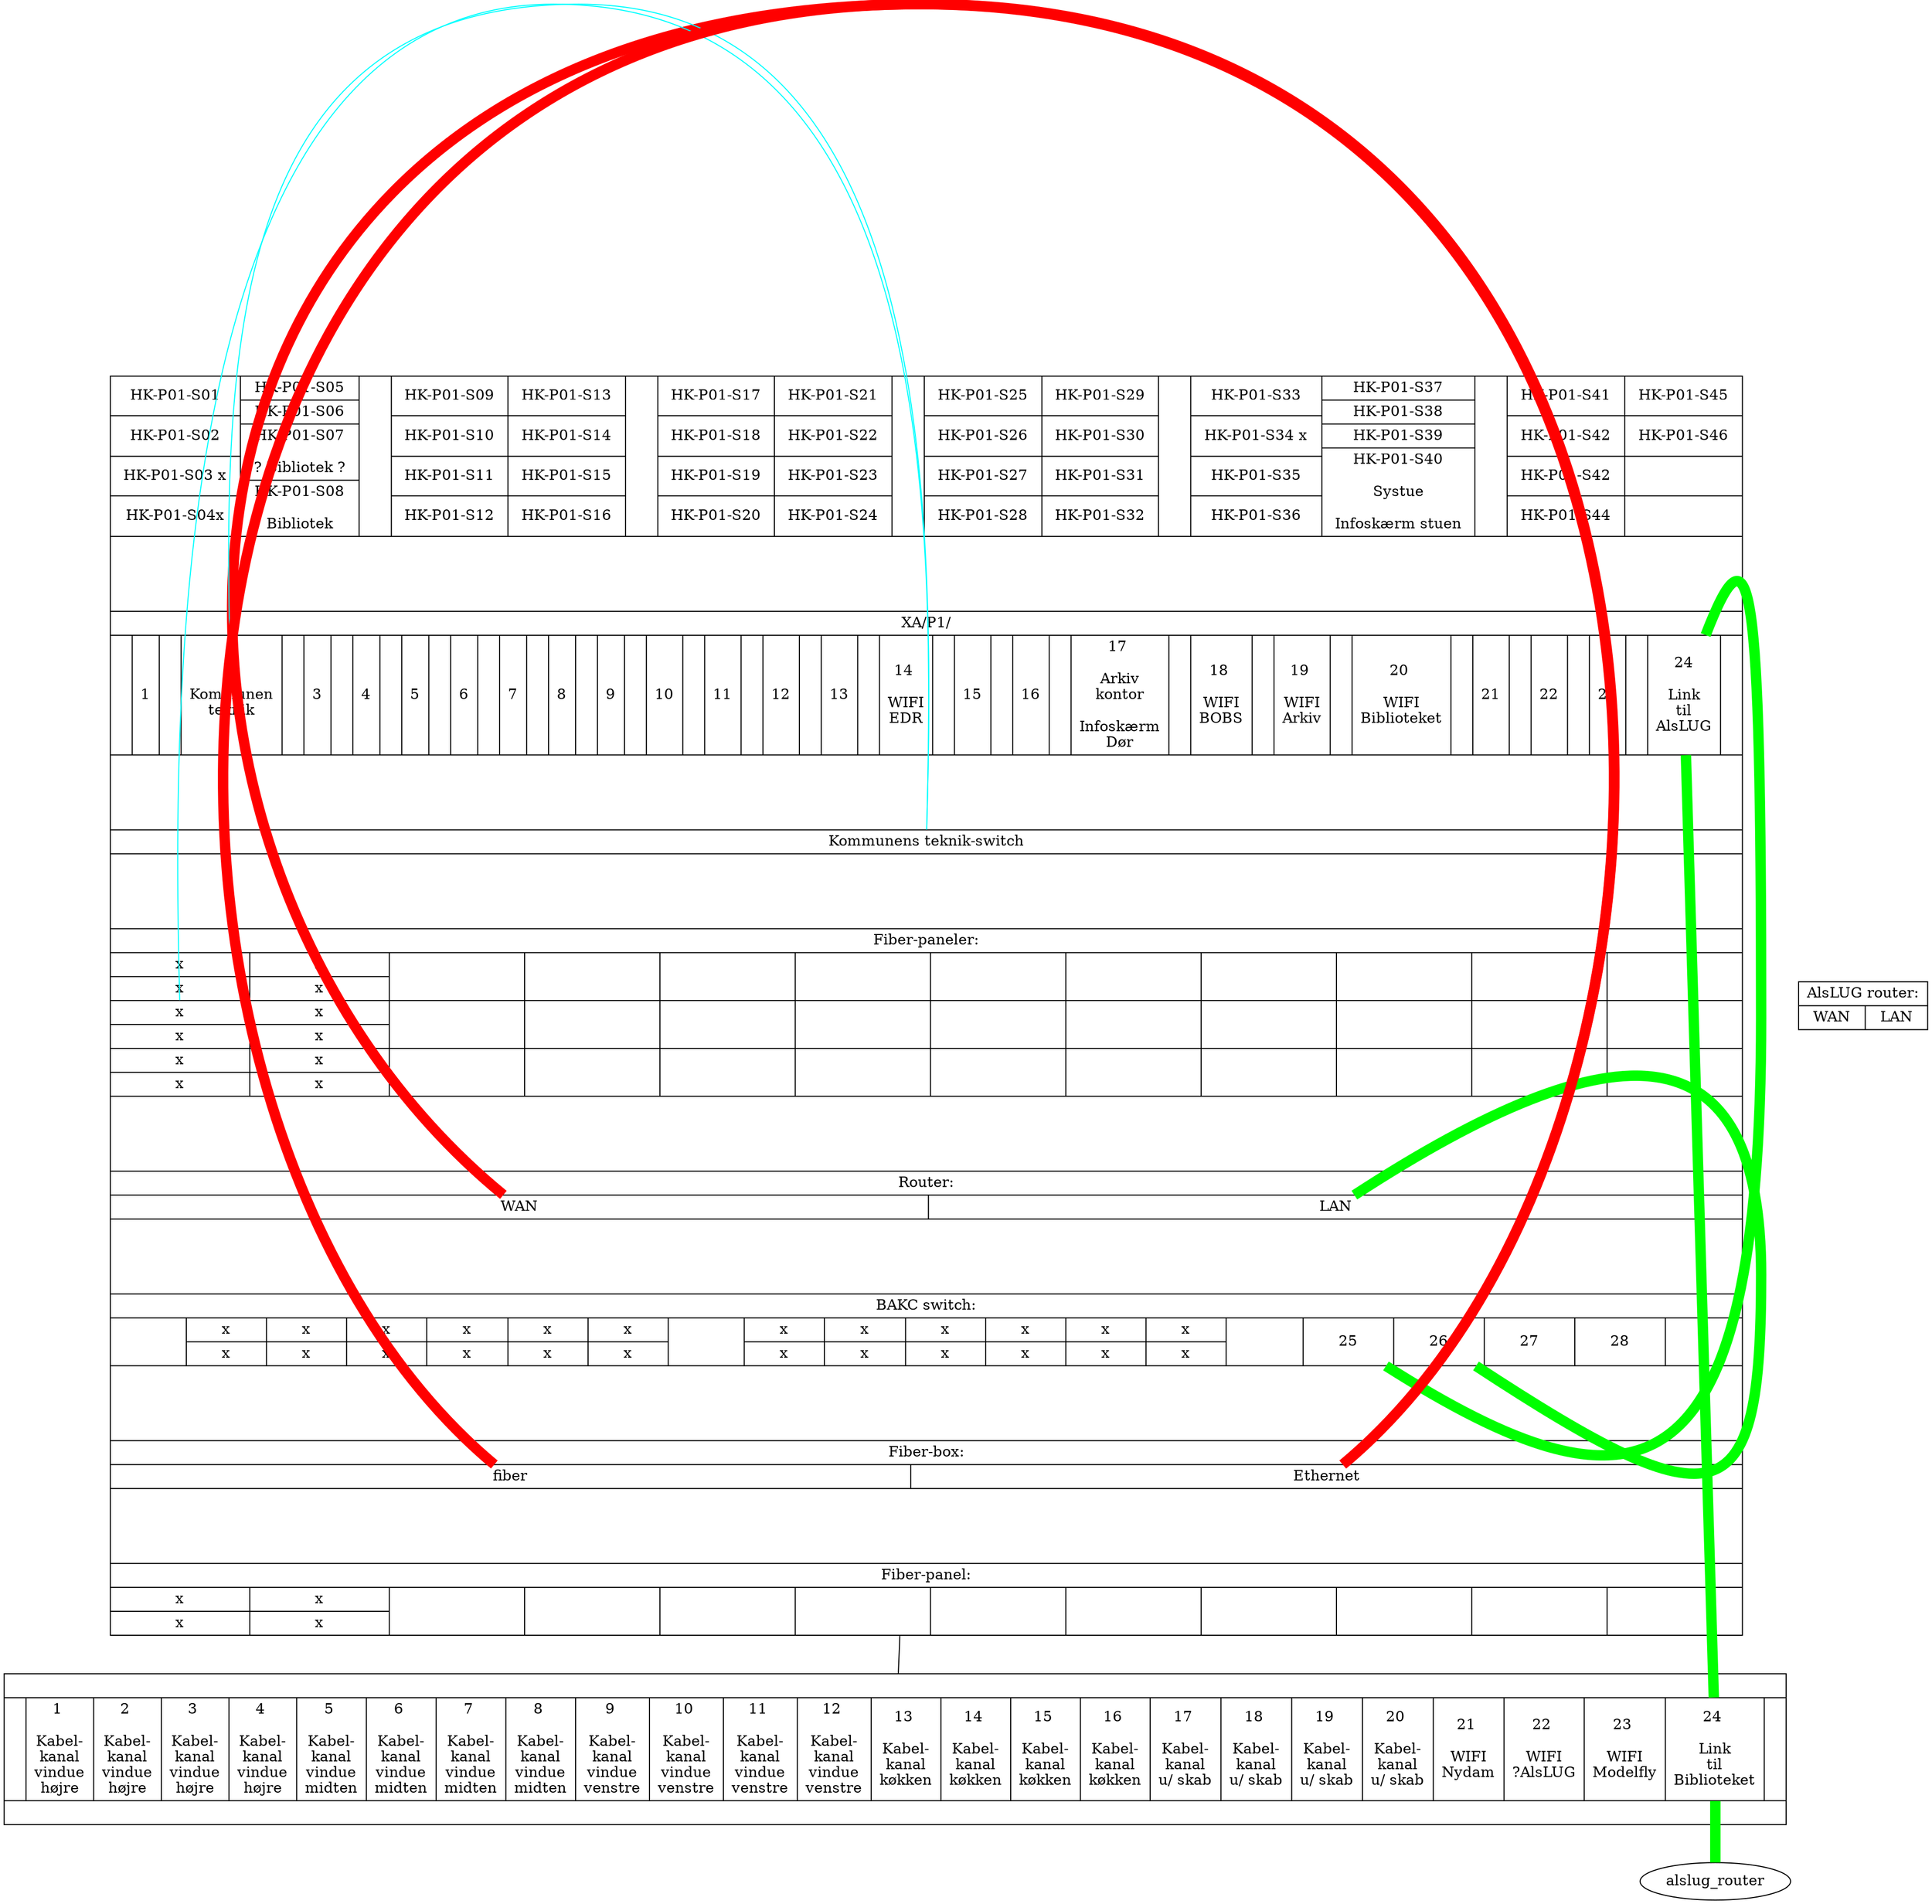 digraph xxx {
  edge [ dir=none ];
  bib_patch [ shape=record label="{
  					{
						{
							HK-P01-S01|
							HK-P01-S02|
							HK-P01-S03 x|
							HK-P01-S04x
						}|{
							HK-P01-S05|
							HK-P01-S06|
							HK-P01-S07\n\n? Bibliotek ?|
							HK-P01-S08\n\nBibliotek
						}
						||
						{
							HK-P01-S09|
							HK-P01-S10|
							HK-P01-S11|
							HK-P01-S12
						}|{
							HK-P01-S13|
							HK-P01-S14|
							HK-P01-S15|
							HK-P01-S16
						}
						||
						{
							HK-P01-S17|
							HK-P01-S18|
							HK-P01-S19|
							HK-P01-S20
						}|{
							HK-P01-S21|
							HK-P01-S22|
							HK-P01-S23|
							HK-P01-S24
						}
						||
						{
							HK-P01-S25|
							HK-P01-S26|
							HK-P01-S27|
							HK-P01-S28
						}|{
							HK-P01-S29|
							HK-P01-S30|
							HK-P01-S31|
							HK-P01-S32
						}
						||
						{
							HK-P01-S33|
							HK-P01-S34 x|
							HK-P01-S35|
							HK-P01-S36
						}|{
							HK-P01-S37|
							HK-P01-S38|
							HK-P01-S39|
							HK-P01-S40\n\nSystue\n\nInfoskærm stuen
						}
						||
						{
							HK-P01-S41|
							HK-P01-S42|
							HK-P01-S42|
							HK-P01-S44
						}|{
							HK-P01-S45|
							HK-P01-S46|
							|
						}
					}
					|\n\n\n\n|XA/P1/|
					{|
							<xa_p1_1> 1
						||
							<xa_p1_2> 2 \nKommunen\nteknik
						||
							<xa_p1_3> 3
						||
							<xa_p1_4> 4
						||
							<xa_p1_5> 5
						||
							<xa_p1_6> 6
						||
							<xa_p1_7> 7
						||
							<xa_p1_8> 8
						||
							<xa_p1_9> 9
						||
							<xa_p1_10> 10
						||
							<xa_p1_11> 11
						||
							<xa_p1_12> 12
						||
							<xa_p1_13> 13
						||
							<xa_p1_14> 14 \n\nWIFI\nEDR
						||
							<xa_p1_15> 15
						||
							<xa_p1_16> 16
						||
							<xa_p1_15> 17 \n\nArkiv\nkontor\n\nInfoskærm\nDør
						||
							<xa_p1_18> 18 \n\nWIFI\nBOBS
						||
							<xa_p1_19> 19 \n\nWIFI\nArkiv
						||
							<xa_p1_20> 20 \n\nWIFI\nBiblioteket
						||
							<xa_p1_21> 21
						||
							<xa_p1_22> 22
						||
							<xa_p1_23> 23
						||
							<xa_p1_24> 24\n\nLink\ntil\nAlsLUG
					|}
					|\n\n\n\n|
					<kom_switch>Kommunens teknik-switch
					|\n\n\n\n|Fiber-paneler:
					|
					{{x|x}|{x|x}||||||||||}
					|
					{{<kom_fiber>x|x}|{<festlokale_fiber>x|x}||||||||||}
					|
					{{x|x}|{x|x}||||||||||}
					|\n\n\n\n|Router:|
					{<route_wan> WAN|<router_lan> LAN}
					|\n\n\n\n|BAKC switch:|
					{
						|{x|x}|{x|x}|{x|x}|{x|x}|{x|x}|{x|x}|
						|{x|x}|{x|x}|{x|x}|{x|x}|{x|x}|{x|x}|
						|<switch_25> 25|<switch_26> 26|27|<switch_fiber> 28|
					}
					|\n\n\n\n|Fiber-box:|
					{<stofabox_fiber> fiber|<stofabox_ethernet> Ethernet}
					|\n\n\n\n|Fiber-panel:|
					{{<stofabox_ethernet> x|x}|{x|x}||||||||||}
				}" ];
  alslug_patch [ shape=record label="{
					|{|
						<1> 1 \n\nKabel-\nkanal\nvindue\nhøjre
					|
						<2> 2 \n\nKabel-\nkanal\nvindue\nhøjre
					|
						<3> 3 \n\nKabel-\nkanal\nvindue\nhøjre
					|
						<4> 4 \n\nKabel-\nkanal\nvindue\nhøjre
					|
						<5> 5 \n\nKabel-\nkanal\nvindue\nmidten
					|
						<6> 6 \n\nKabel-\nkanal\nvindue\nmidten
					|
						<7> 7 \n\nKabel-\nkanal\nvindue\nmidten
					|
						<8> 8 \n\nKabel-\nkanal\nvindue\nmidten
					|
						<9> 9 \n\nKabel-\nkanal\nvindue\nvenstre
					|
						<10> 10 \n\nKabel-\nkanal\nvindue\nvenstre
					|
						<11> 11 \n\nKabel-\nkanal\nvindue\nvenstre
					|
						<12> 12 \n\nKabel-\nkanal\nvindue\nvenstre
					|
						<13> 13 \n\nKabel-\nkanal\nkøkken
					|
						<14> 14 \n\nKabel-\nkanal\nkøkken
					|
						<15> 15 \n\nKabel-\nkanal\nkøkken
					|
						<16> 16 \n\nKabel-\nkanal\nkøkken
					|
						<17> 17 \n\nKabel-\nkanal\nu/ skab
					|
						<18> 18 \n\nKabel-\nkanal\nu/ skab
					|
						<19> 19 \n\nKabel-\nkanal\nu/ skab
					|
						<20> 20 \n\nKabel-\nkanal\nu/ skab
					|
						<21> 21 \n\nWIFI\nNydam
					|
						<22> 22 \n\nWIFI\n?AlsLUG
					|
						<23> 23 \n\nWIFI\nModelfly
					|
						<24> 24 \n\nLink\ntil\nBiblioteket
					|}|
                                      }" ];
  alslug_route [ shape=record label="{AlsLUG router:|{<wan> WAN|<lan> LAN}}" ];
  bib_patch:stofabox_ethernet -> bib_patch:route_wan [ color=red penwidth=10 ];
  bib_patch:router_lan -> bib_patch:switch_26 [ color=green penwidth=10 ];
  bib_patch:switch_25 -> bib_patch:xa_p1_24 -> alslug_patch:24 -> alslug_router:wan [ color=green penwidth=10 ];

  bib_patch -> alslug_patch;
  bib_patch:xa_p1_2 -> bib_patch:kom_switch -> bib_patch:kom_fiber [ color=cyan ];
  bib_patch:stofabox_ethernet -> bib_patch:stofabox_fiber [ color=red penwidth=10 ];
}

